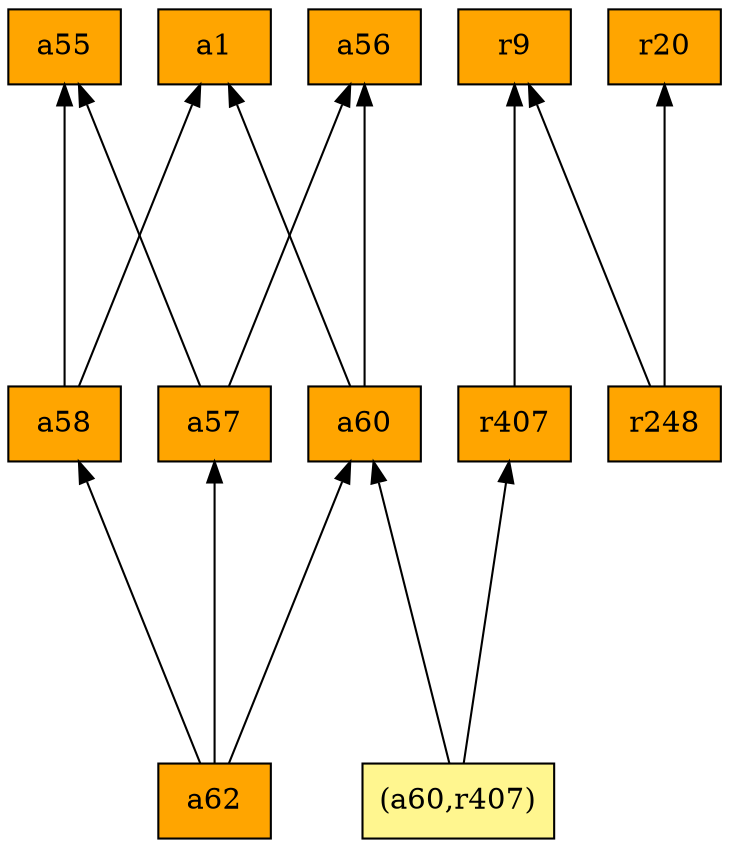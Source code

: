 digraph G {
rankdir=BT;ranksep="2.0";
"a1" [shape=record,fillcolor=orange,style=filled,label="{a1}"];
"a58" [shape=record,fillcolor=orange,style=filled,label="{a58}"];
"r248" [shape=record,fillcolor=orange,style=filled,label="{r248}"];
"a60" [shape=record,fillcolor=orange,style=filled,label="{a60}"];
"a56" [shape=record,fillcolor=orange,style=filled,label="{a56}"];
"a57" [shape=record,fillcolor=orange,style=filled,label="{a57}"];
"a55" [shape=record,fillcolor=orange,style=filled,label="{a55}"];
"r20" [shape=record,fillcolor=orange,style=filled,label="{r20}"];
"(a60,r407)" [shape=record,fillcolor=khaki1,style=filled,label="{(a60,r407)}"];
"r407" [shape=record,fillcolor=orange,style=filled,label="{r407}"];
"r9" [shape=record,fillcolor=orange,style=filled,label="{r9}"];
"a62" [shape=record,fillcolor=orange,style=filled,label="{a62}"];
"a58" -> "a1"
"a58" -> "a55"
"r248" -> "r9"
"r248" -> "r20"
"a60" -> "a1"
"a60" -> "a56"
"a57" -> "a56"
"a57" -> "a55"
"(a60,r407)" -> "a60"
"(a60,r407)" -> "r407"
"r407" -> "r9"
"a62" -> "a58"
"a62" -> "a60"
"a62" -> "a57"
}